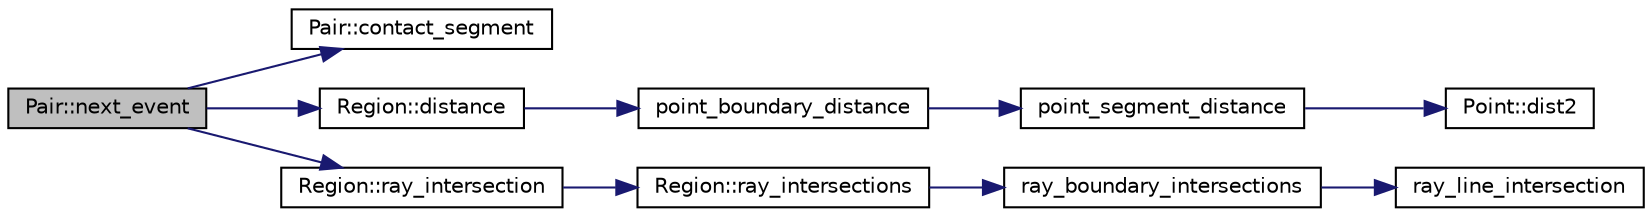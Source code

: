 digraph "Pair::next_event"
{
 // LATEX_PDF_SIZE
  edge [fontname="Helvetica",fontsize="10",labelfontname="Helvetica",labelfontsize="10"];
  node [fontname="Helvetica",fontsize="10",shape=record];
  rankdir="LR";
  Node1 [label="Pair::next_event",height=0.2,width=0.4,color="black", fillcolor="grey75", style="filled", fontcolor="black",tooltip=" "];
  Node1 -> Node2 [color="midnightblue",fontsize="10",style="solid",fontname="Helvetica"];
  Node2 [label="Pair::contact_segment",height=0.2,width=0.4,color="black", fillcolor="white", style="filled",URL="$d2/d49/class_pair.html#ab7a627f2ea1c46b1012712f48b16f531",tooltip=" "];
  Node1 -> Node3 [color="midnightblue",fontsize="10",style="solid",fontname="Helvetica"];
  Node3 [label="Region::distance",height=0.2,width=0.4,color="black", fillcolor="white", style="filled",URL="$df/d6c/class_region.html#ab5287df366088be5b55aeb7efe55cc98",tooltip=" "];
  Node3 -> Node4 [color="midnightblue",fontsize="10",style="solid",fontname="Helvetica"];
  Node4 [label="point_boundary_distance",height=0.2,width=0.4,color="black", fillcolor="white", style="filled",URL="$d1/d25/region_8_c.html#afeebcec2bdc78d8733906ac0e1d8b1d4",tooltip=" "];
  Node4 -> Node5 [color="midnightblue",fontsize="10",style="solid",fontname="Helvetica"];
  Node5 [label="point_segment_distance",height=0.2,width=0.4,color="black", fillcolor="white", style="filled",URL="$d1/d25/region_8_c.html#a15c3f2a1984c4c7a4092267a955b2e02",tooltip=" "];
  Node5 -> Node6 [color="midnightblue",fontsize="10",style="solid",fontname="Helvetica"];
  Node6 [label="Point::dist2",height=0.2,width=0.4,color="black", fillcolor="white", style="filled",URL="$d0/d69/class_point.html#af0d38b672cdc96e6046c048db1e1f7ed",tooltip=" "];
  Node1 -> Node7 [color="midnightblue",fontsize="10",style="solid",fontname="Helvetica"];
  Node7 [label="Region::ray_intersection",height=0.2,width=0.4,color="black", fillcolor="white", style="filled",URL="$df/d6c/class_region.html#a2fb14ad246a8fcc0d85f5869a4034726",tooltip=" "];
  Node7 -> Node8 [color="midnightblue",fontsize="10",style="solid",fontname="Helvetica"];
  Node8 [label="Region::ray_intersections",height=0.2,width=0.4,color="black", fillcolor="white", style="filled",URL="$df/d6c/class_region.html#a651358fb7bf2d65c3e6b185e5bfbb4b8",tooltip=" "];
  Node8 -> Node9 [color="midnightblue",fontsize="10",style="solid",fontname="Helvetica"];
  Node9 [label="ray_boundary_intersections",height=0.2,width=0.4,color="black", fillcolor="white", style="filled",URL="$d1/d25/region_8_c.html#a1194f4cdf0df8ec67b82a1012877842e",tooltip=" "];
  Node9 -> Node10 [color="midnightblue",fontsize="10",style="solid",fontname="Helvetica"];
  Node10 [label="ray_line_intersection",height=0.2,width=0.4,color="black", fillcolor="white", style="filled",URL="$d1/d25/region_8_c.html#a11a537f16776531c70aadc485a3ba2c7",tooltip=" "];
}
